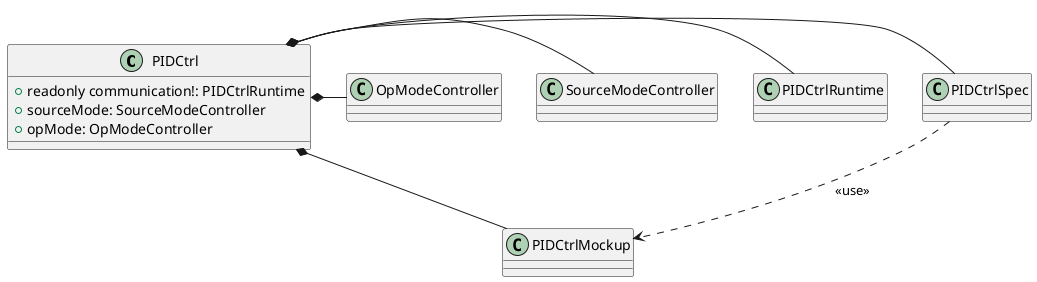 @startuml
'https://plantuml.com/class-diagram

class PIDCtrl{
    + readonly communication!: PIDCtrlRuntime
    + sourceMode: SourceModeController
    + opMode: OpModeController
}

PIDCtrl *- PIDCtrlSpec
PIDCtrlSpec ..> PIDCtrlMockup : <<use>>
PIDCtrl *- PIDCtrlMockup
PIDCtrl *- PIDCtrlRuntime
PIDCtrl *- SourceModeController
PIDCtrl *- OpModeController




@enduml
